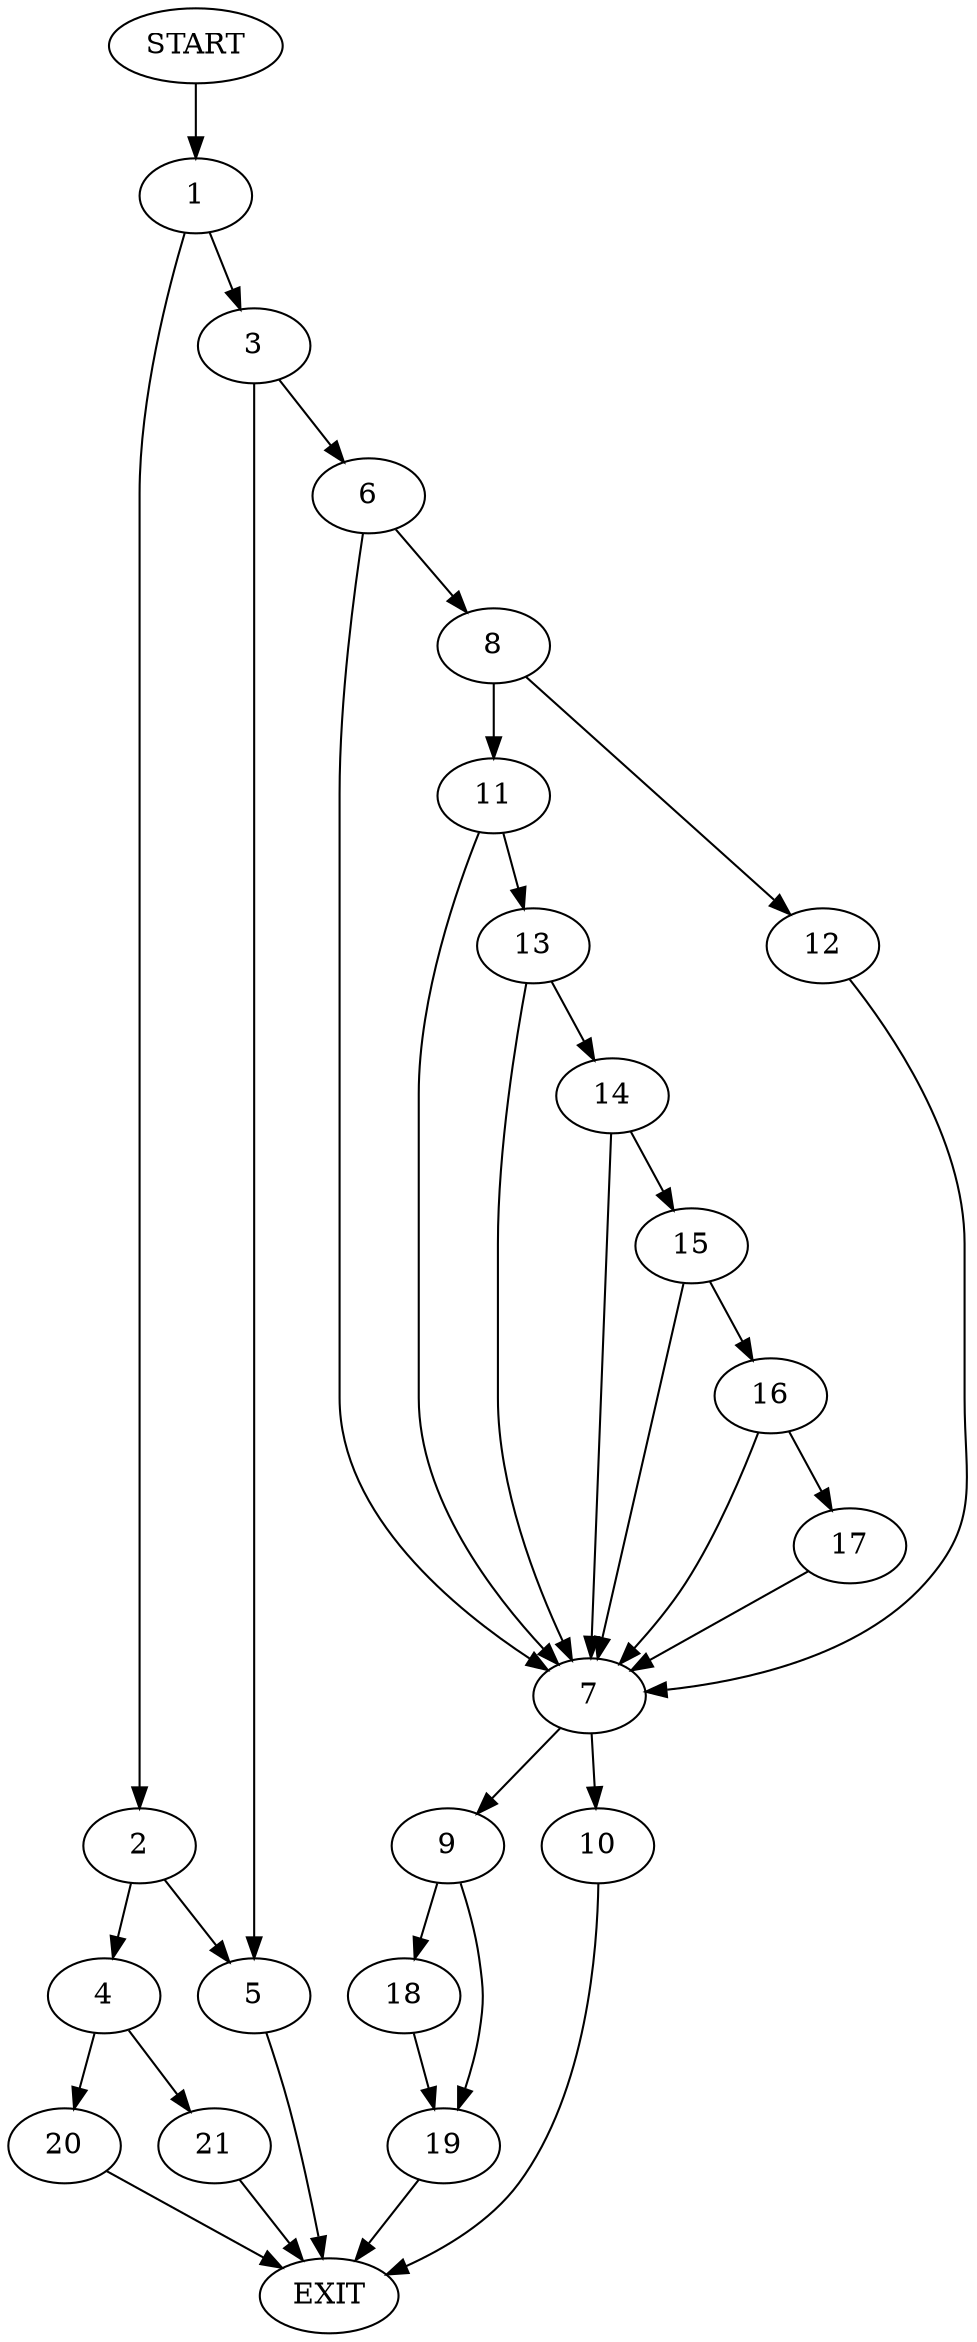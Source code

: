 digraph {
0 [label="START"]
22 [label="EXIT"]
0 -> 1
1 -> 2
1 -> 3
2 -> 4
2 -> 5
3 -> 5
3 -> 6
6 -> 7
6 -> 8
5 -> 22
7 -> 9
7 -> 10
8 -> 11
8 -> 12
12 -> 7
11 -> 7
11 -> 13
13 -> 7
13 -> 14
14 -> 7
14 -> 15
15 -> 7
15 -> 16
16 -> 7
16 -> 17
17 -> 7
10 -> 22
9 -> 18
9 -> 19
18 -> 19
19 -> 22
4 -> 20
4 -> 21
20 -> 22
21 -> 22
}

